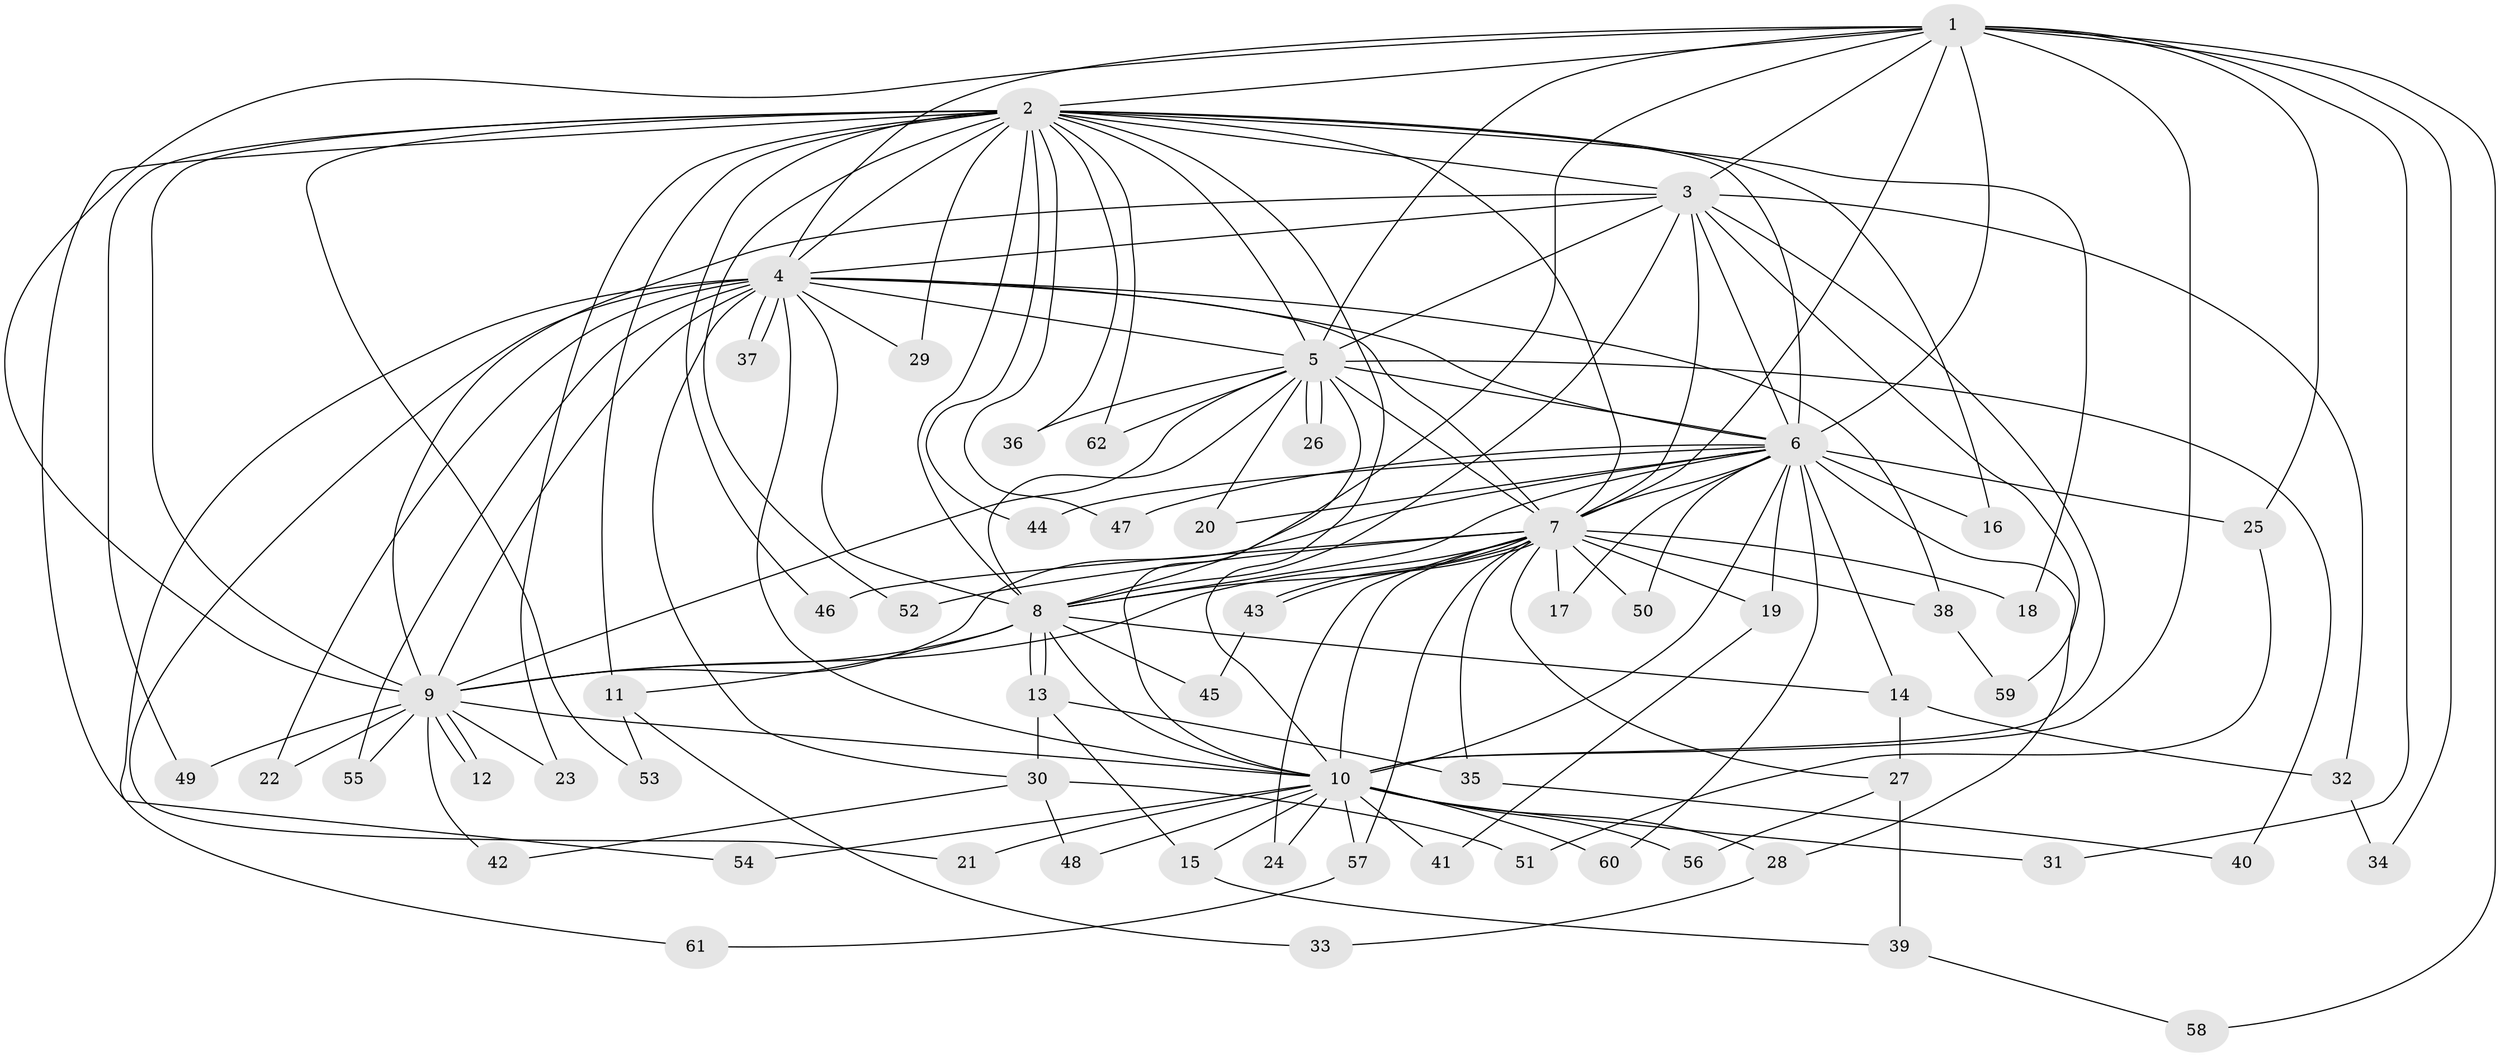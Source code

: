 // coarse degree distribution, {13: 0.04081632653061224, 22: 0.02040816326530612, 12: 0.02040816326530612, 16: 0.02040816326530612, 18: 0.02040816326530612, 20: 0.02040816326530612, 14: 0.02040816326530612, 15: 0.02040816326530612, 19: 0.02040816326530612, 4: 0.04081632653061224, 2: 0.6122448979591837, 6: 0.02040816326530612, 3: 0.10204081632653061, 5: 0.02040816326530612}
// Generated by graph-tools (version 1.1) at 2025/41/03/06/25 10:41:34]
// undirected, 62 vertices, 149 edges
graph export_dot {
graph [start="1"]
  node [color=gray90,style=filled];
  1;
  2;
  3;
  4;
  5;
  6;
  7;
  8;
  9;
  10;
  11;
  12;
  13;
  14;
  15;
  16;
  17;
  18;
  19;
  20;
  21;
  22;
  23;
  24;
  25;
  26;
  27;
  28;
  29;
  30;
  31;
  32;
  33;
  34;
  35;
  36;
  37;
  38;
  39;
  40;
  41;
  42;
  43;
  44;
  45;
  46;
  47;
  48;
  49;
  50;
  51;
  52;
  53;
  54;
  55;
  56;
  57;
  58;
  59;
  60;
  61;
  62;
  1 -- 2;
  1 -- 3;
  1 -- 4;
  1 -- 5;
  1 -- 6;
  1 -- 7;
  1 -- 8;
  1 -- 9;
  1 -- 10;
  1 -- 25;
  1 -- 31;
  1 -- 34;
  1 -- 58;
  2 -- 3;
  2 -- 4;
  2 -- 5;
  2 -- 6;
  2 -- 7;
  2 -- 8;
  2 -- 9;
  2 -- 10;
  2 -- 11;
  2 -- 16;
  2 -- 18;
  2 -- 23;
  2 -- 29;
  2 -- 36;
  2 -- 44;
  2 -- 46;
  2 -- 47;
  2 -- 49;
  2 -- 52;
  2 -- 53;
  2 -- 54;
  2 -- 62;
  3 -- 4;
  3 -- 5;
  3 -- 6;
  3 -- 7;
  3 -- 8;
  3 -- 9;
  3 -- 10;
  3 -- 32;
  3 -- 59;
  4 -- 5;
  4 -- 6;
  4 -- 7;
  4 -- 8;
  4 -- 9;
  4 -- 10;
  4 -- 21;
  4 -- 22;
  4 -- 29;
  4 -- 30;
  4 -- 37;
  4 -- 37;
  4 -- 38;
  4 -- 55;
  4 -- 61;
  5 -- 6;
  5 -- 7;
  5 -- 8;
  5 -- 9;
  5 -- 10;
  5 -- 20;
  5 -- 26;
  5 -- 26;
  5 -- 36;
  5 -- 40;
  5 -- 62;
  6 -- 7;
  6 -- 8;
  6 -- 9;
  6 -- 10;
  6 -- 14;
  6 -- 16;
  6 -- 17;
  6 -- 19;
  6 -- 20;
  6 -- 25;
  6 -- 28;
  6 -- 44;
  6 -- 47;
  6 -- 50;
  6 -- 60;
  7 -- 8;
  7 -- 9;
  7 -- 10;
  7 -- 17;
  7 -- 18;
  7 -- 19;
  7 -- 24;
  7 -- 27;
  7 -- 35;
  7 -- 38;
  7 -- 43;
  7 -- 43;
  7 -- 46;
  7 -- 50;
  7 -- 52;
  7 -- 57;
  8 -- 9;
  8 -- 10;
  8 -- 11;
  8 -- 13;
  8 -- 13;
  8 -- 14;
  8 -- 45;
  9 -- 10;
  9 -- 12;
  9 -- 12;
  9 -- 22;
  9 -- 23;
  9 -- 42;
  9 -- 49;
  9 -- 55;
  10 -- 15;
  10 -- 21;
  10 -- 24;
  10 -- 28;
  10 -- 31;
  10 -- 41;
  10 -- 48;
  10 -- 54;
  10 -- 56;
  10 -- 57;
  10 -- 60;
  11 -- 33;
  11 -- 53;
  13 -- 15;
  13 -- 30;
  13 -- 35;
  14 -- 27;
  14 -- 32;
  15 -- 39;
  19 -- 41;
  25 -- 51;
  27 -- 39;
  27 -- 56;
  28 -- 33;
  30 -- 42;
  30 -- 48;
  30 -- 51;
  32 -- 34;
  35 -- 40;
  38 -- 59;
  39 -- 58;
  43 -- 45;
  57 -- 61;
}
